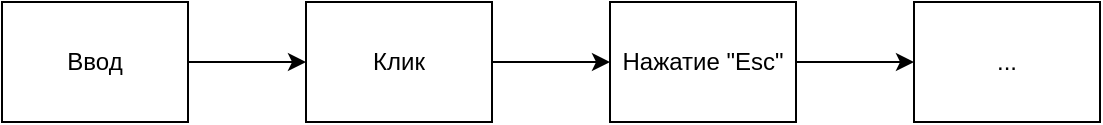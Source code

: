 <mxfile version="26.0.16">
  <diagram name="Page-1" id="VghXr3DV2tmhOhi8Gk_4">
    <mxGraphModel dx="1182" dy="482" grid="0" gridSize="10" guides="1" tooltips="1" connect="1" arrows="1" fold="1" page="1" pageScale="1" pageWidth="850" pageHeight="1100" math="0" shadow="0">
      <root>
        <mxCell id="0" />
        <mxCell id="1" parent="0" />
        <mxCell id="mQDamdUsFG1WEKTS0zRD-16" style="edgeStyle=orthogonalEdgeStyle;rounded=0;orthogonalLoop=1;jettySize=auto;html=1;entryX=0;entryY=0.5;entryDx=0;entryDy=0;" edge="1" parent="1" source="FQs-gukBbYW2bG0p04tq-2" target="mQDamdUsFG1WEKTS0zRD-9">
          <mxGeometry relative="1" as="geometry" />
        </mxCell>
        <mxCell id="FQs-gukBbYW2bG0p04tq-2" value="Клик" style="rounded=0;whiteSpace=wrap;html=1;" parent="1" vertex="1">
          <mxGeometry x="373" y="487" width="93" height="60" as="geometry" />
        </mxCell>
        <mxCell id="mQDamdUsFG1WEKTS0zRD-12" style="edgeStyle=orthogonalEdgeStyle;rounded=0;orthogonalLoop=1;jettySize=auto;html=1;entryX=0;entryY=0.5;entryDx=0;entryDy=0;" edge="1" parent="1" source="mQDamdUsFG1WEKTS0zRD-8" target="FQs-gukBbYW2bG0p04tq-2">
          <mxGeometry relative="1" as="geometry" />
        </mxCell>
        <mxCell id="mQDamdUsFG1WEKTS0zRD-8" value="Ввод" style="rounded=0;whiteSpace=wrap;html=1;" vertex="1" parent="1">
          <mxGeometry x="221" y="487" width="93" height="60" as="geometry" />
        </mxCell>
        <mxCell id="mQDamdUsFG1WEKTS0zRD-17" style="edgeStyle=orthogonalEdgeStyle;rounded=0;orthogonalLoop=1;jettySize=auto;html=1;entryX=0;entryY=0.5;entryDx=0;entryDy=0;" edge="1" parent="1" source="mQDamdUsFG1WEKTS0zRD-9" target="mQDamdUsFG1WEKTS0zRD-14">
          <mxGeometry relative="1" as="geometry" />
        </mxCell>
        <mxCell id="mQDamdUsFG1WEKTS0zRD-9" value="Нажатие &quot;Esc&quot;" style="rounded=0;whiteSpace=wrap;html=1;" vertex="1" parent="1">
          <mxGeometry x="525" y="487" width="93" height="60" as="geometry" />
        </mxCell>
        <mxCell id="mQDamdUsFG1WEKTS0zRD-14" value="..." style="rounded=0;whiteSpace=wrap;html=1;" vertex="1" parent="1">
          <mxGeometry x="677" y="487" width="93" height="60" as="geometry" />
        </mxCell>
      </root>
    </mxGraphModel>
  </diagram>
</mxfile>
